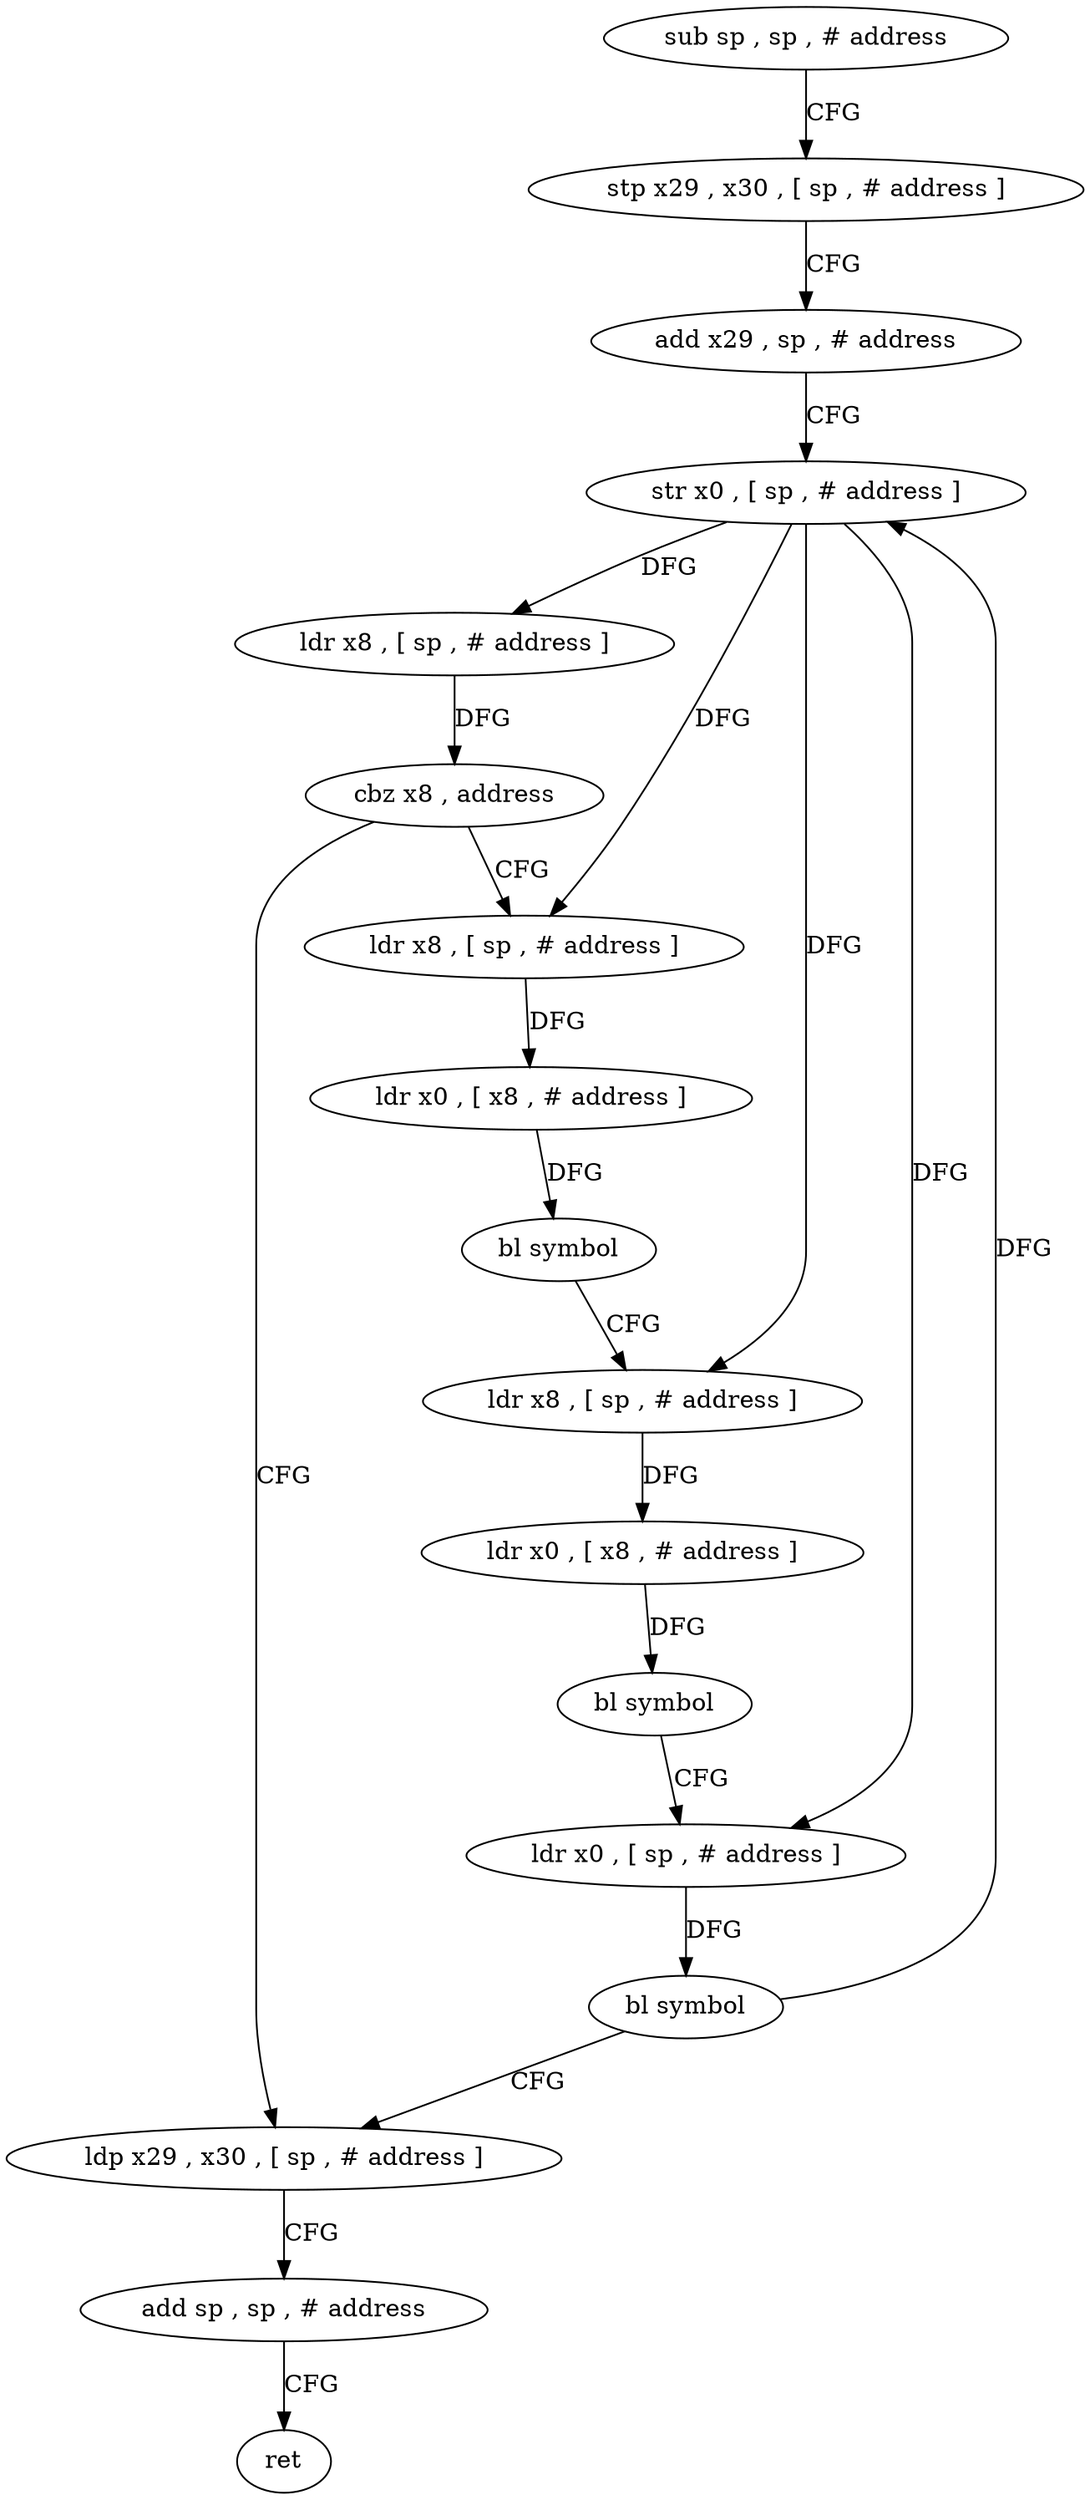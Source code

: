 digraph "func" {
"96828" [label = "sub sp , sp , # address" ]
"96832" [label = "stp x29 , x30 , [ sp , # address ]" ]
"96836" [label = "add x29 , sp , # address" ]
"96840" [label = "str x0 , [ sp , # address ]" ]
"96844" [label = "ldr x8 , [ sp , # address ]" ]
"96848" [label = "cbz x8 , address" ]
"96884" [label = "ldp x29 , x30 , [ sp , # address ]" ]
"96852" [label = "ldr x8 , [ sp , # address ]" ]
"96888" [label = "add sp , sp , # address" ]
"96892" [label = "ret" ]
"96856" [label = "ldr x0 , [ x8 , # address ]" ]
"96860" [label = "bl symbol" ]
"96864" [label = "ldr x8 , [ sp , # address ]" ]
"96868" [label = "ldr x0 , [ x8 , # address ]" ]
"96872" [label = "bl symbol" ]
"96876" [label = "ldr x0 , [ sp , # address ]" ]
"96880" [label = "bl symbol" ]
"96828" -> "96832" [ label = "CFG" ]
"96832" -> "96836" [ label = "CFG" ]
"96836" -> "96840" [ label = "CFG" ]
"96840" -> "96844" [ label = "DFG" ]
"96840" -> "96852" [ label = "DFG" ]
"96840" -> "96864" [ label = "DFG" ]
"96840" -> "96876" [ label = "DFG" ]
"96844" -> "96848" [ label = "DFG" ]
"96848" -> "96884" [ label = "CFG" ]
"96848" -> "96852" [ label = "CFG" ]
"96884" -> "96888" [ label = "CFG" ]
"96852" -> "96856" [ label = "DFG" ]
"96888" -> "96892" [ label = "CFG" ]
"96856" -> "96860" [ label = "DFG" ]
"96860" -> "96864" [ label = "CFG" ]
"96864" -> "96868" [ label = "DFG" ]
"96868" -> "96872" [ label = "DFG" ]
"96872" -> "96876" [ label = "CFG" ]
"96876" -> "96880" [ label = "DFG" ]
"96880" -> "96884" [ label = "CFG" ]
"96880" -> "96840" [ label = "DFG" ]
}
